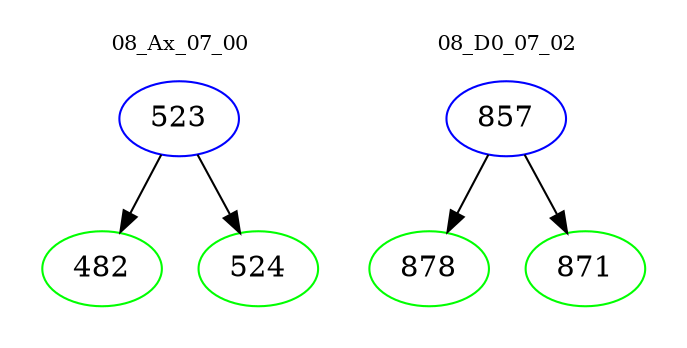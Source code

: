 digraph{
subgraph cluster_0 {
color = white
label = "08_Ax_07_00";
fontsize=10;
T0_523 [label="523", color="blue"]
T0_523 -> T0_482 [color="black"]
T0_482 [label="482", color="green"]
T0_523 -> T0_524 [color="black"]
T0_524 [label="524", color="green"]
}
subgraph cluster_1 {
color = white
label = "08_D0_07_02";
fontsize=10;
T1_857 [label="857", color="blue"]
T1_857 -> T1_878 [color="black"]
T1_878 [label="878", color="green"]
T1_857 -> T1_871 [color="black"]
T1_871 [label="871", color="green"]
}
}
